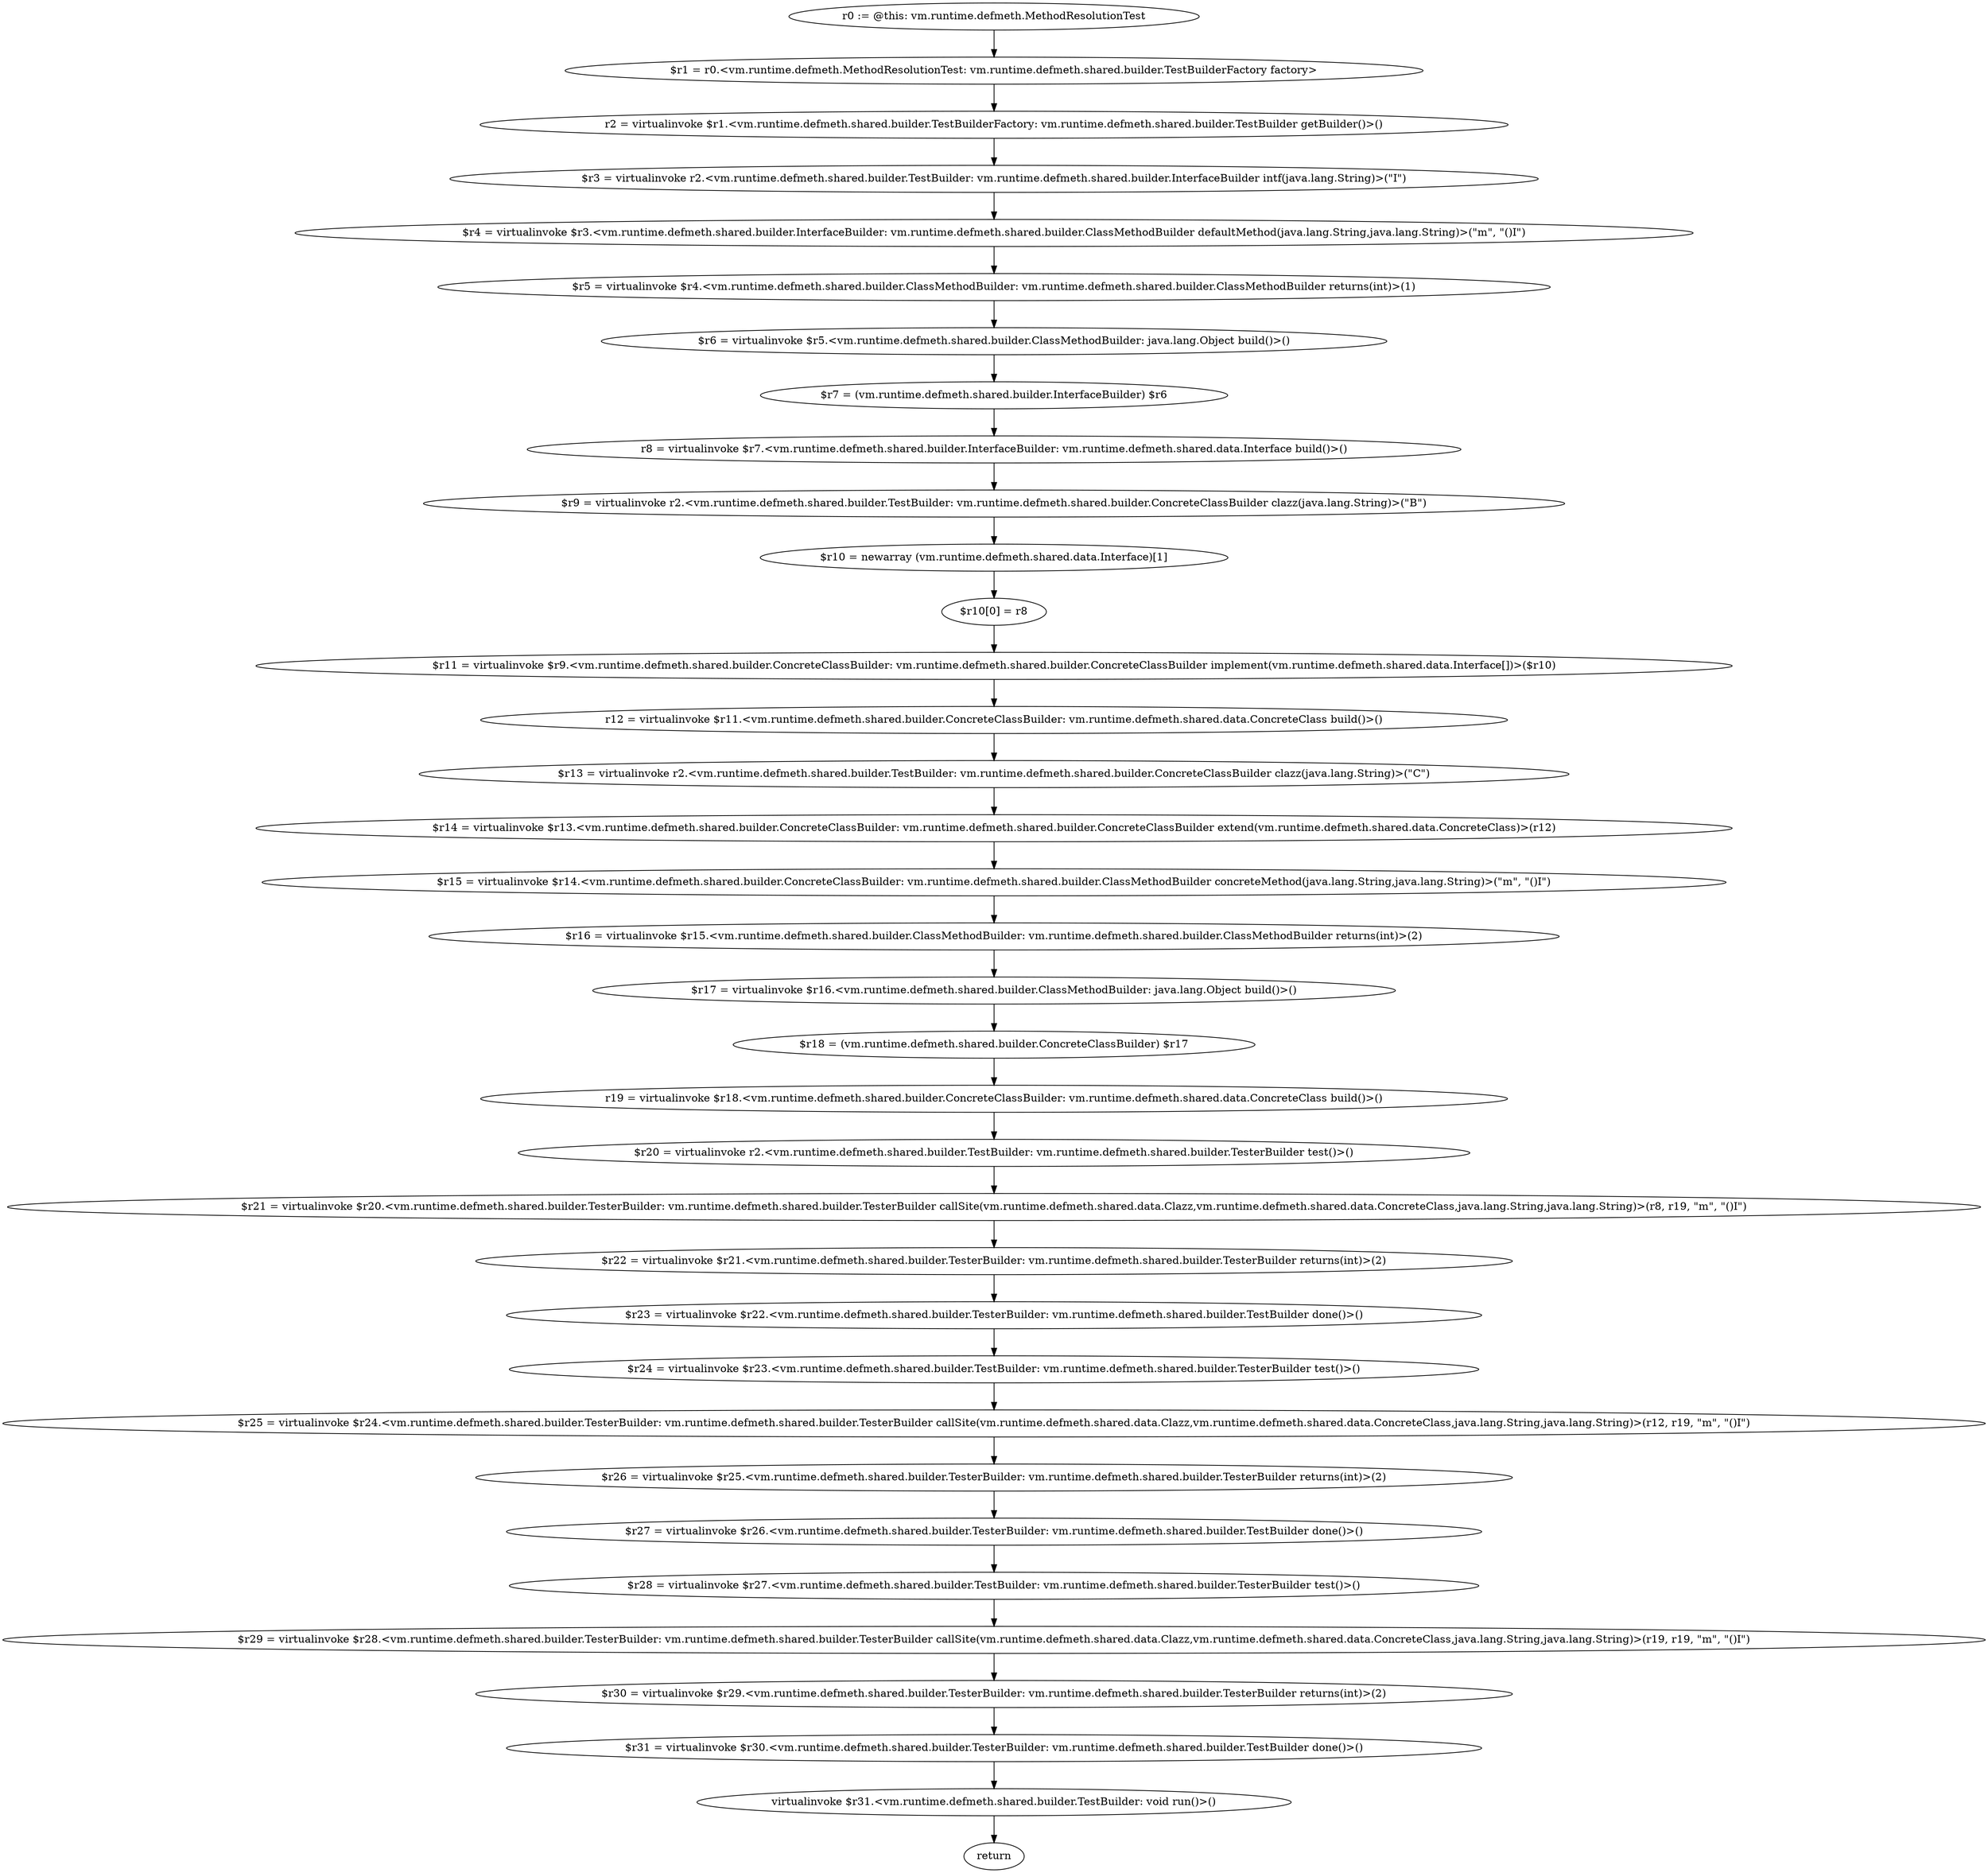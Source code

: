 digraph "unitGraph" {
    "r0 := @this: vm.runtime.defmeth.MethodResolutionTest"
    "$r1 = r0.<vm.runtime.defmeth.MethodResolutionTest: vm.runtime.defmeth.shared.builder.TestBuilderFactory factory>"
    "r2 = virtualinvoke $r1.<vm.runtime.defmeth.shared.builder.TestBuilderFactory: vm.runtime.defmeth.shared.builder.TestBuilder getBuilder()>()"
    "$r3 = virtualinvoke r2.<vm.runtime.defmeth.shared.builder.TestBuilder: vm.runtime.defmeth.shared.builder.InterfaceBuilder intf(java.lang.String)>(\"I\")"
    "$r4 = virtualinvoke $r3.<vm.runtime.defmeth.shared.builder.InterfaceBuilder: vm.runtime.defmeth.shared.builder.ClassMethodBuilder defaultMethod(java.lang.String,java.lang.String)>(\"m\", \"()I\")"
    "$r5 = virtualinvoke $r4.<vm.runtime.defmeth.shared.builder.ClassMethodBuilder: vm.runtime.defmeth.shared.builder.ClassMethodBuilder returns(int)>(1)"
    "$r6 = virtualinvoke $r5.<vm.runtime.defmeth.shared.builder.ClassMethodBuilder: java.lang.Object build()>()"
    "$r7 = (vm.runtime.defmeth.shared.builder.InterfaceBuilder) $r6"
    "r8 = virtualinvoke $r7.<vm.runtime.defmeth.shared.builder.InterfaceBuilder: vm.runtime.defmeth.shared.data.Interface build()>()"
    "$r9 = virtualinvoke r2.<vm.runtime.defmeth.shared.builder.TestBuilder: vm.runtime.defmeth.shared.builder.ConcreteClassBuilder clazz(java.lang.String)>(\"B\")"
    "$r10 = newarray (vm.runtime.defmeth.shared.data.Interface)[1]"
    "$r10[0] = r8"
    "$r11 = virtualinvoke $r9.<vm.runtime.defmeth.shared.builder.ConcreteClassBuilder: vm.runtime.defmeth.shared.builder.ConcreteClassBuilder implement(vm.runtime.defmeth.shared.data.Interface[])>($r10)"
    "r12 = virtualinvoke $r11.<vm.runtime.defmeth.shared.builder.ConcreteClassBuilder: vm.runtime.defmeth.shared.data.ConcreteClass build()>()"
    "$r13 = virtualinvoke r2.<vm.runtime.defmeth.shared.builder.TestBuilder: vm.runtime.defmeth.shared.builder.ConcreteClassBuilder clazz(java.lang.String)>(\"C\")"
    "$r14 = virtualinvoke $r13.<vm.runtime.defmeth.shared.builder.ConcreteClassBuilder: vm.runtime.defmeth.shared.builder.ConcreteClassBuilder extend(vm.runtime.defmeth.shared.data.ConcreteClass)>(r12)"
    "$r15 = virtualinvoke $r14.<vm.runtime.defmeth.shared.builder.ConcreteClassBuilder: vm.runtime.defmeth.shared.builder.ClassMethodBuilder concreteMethod(java.lang.String,java.lang.String)>(\"m\", \"()I\")"
    "$r16 = virtualinvoke $r15.<vm.runtime.defmeth.shared.builder.ClassMethodBuilder: vm.runtime.defmeth.shared.builder.ClassMethodBuilder returns(int)>(2)"
    "$r17 = virtualinvoke $r16.<vm.runtime.defmeth.shared.builder.ClassMethodBuilder: java.lang.Object build()>()"
    "$r18 = (vm.runtime.defmeth.shared.builder.ConcreteClassBuilder) $r17"
    "r19 = virtualinvoke $r18.<vm.runtime.defmeth.shared.builder.ConcreteClassBuilder: vm.runtime.defmeth.shared.data.ConcreteClass build()>()"
    "$r20 = virtualinvoke r2.<vm.runtime.defmeth.shared.builder.TestBuilder: vm.runtime.defmeth.shared.builder.TesterBuilder test()>()"
    "$r21 = virtualinvoke $r20.<vm.runtime.defmeth.shared.builder.TesterBuilder: vm.runtime.defmeth.shared.builder.TesterBuilder callSite(vm.runtime.defmeth.shared.data.Clazz,vm.runtime.defmeth.shared.data.ConcreteClass,java.lang.String,java.lang.String)>(r8, r19, \"m\", \"()I\")"
    "$r22 = virtualinvoke $r21.<vm.runtime.defmeth.shared.builder.TesterBuilder: vm.runtime.defmeth.shared.builder.TesterBuilder returns(int)>(2)"
    "$r23 = virtualinvoke $r22.<vm.runtime.defmeth.shared.builder.TesterBuilder: vm.runtime.defmeth.shared.builder.TestBuilder done()>()"
    "$r24 = virtualinvoke $r23.<vm.runtime.defmeth.shared.builder.TestBuilder: vm.runtime.defmeth.shared.builder.TesterBuilder test()>()"
    "$r25 = virtualinvoke $r24.<vm.runtime.defmeth.shared.builder.TesterBuilder: vm.runtime.defmeth.shared.builder.TesterBuilder callSite(vm.runtime.defmeth.shared.data.Clazz,vm.runtime.defmeth.shared.data.ConcreteClass,java.lang.String,java.lang.String)>(r12, r19, \"m\", \"()I\")"
    "$r26 = virtualinvoke $r25.<vm.runtime.defmeth.shared.builder.TesterBuilder: vm.runtime.defmeth.shared.builder.TesterBuilder returns(int)>(2)"
    "$r27 = virtualinvoke $r26.<vm.runtime.defmeth.shared.builder.TesterBuilder: vm.runtime.defmeth.shared.builder.TestBuilder done()>()"
    "$r28 = virtualinvoke $r27.<vm.runtime.defmeth.shared.builder.TestBuilder: vm.runtime.defmeth.shared.builder.TesterBuilder test()>()"
    "$r29 = virtualinvoke $r28.<vm.runtime.defmeth.shared.builder.TesterBuilder: vm.runtime.defmeth.shared.builder.TesterBuilder callSite(vm.runtime.defmeth.shared.data.Clazz,vm.runtime.defmeth.shared.data.ConcreteClass,java.lang.String,java.lang.String)>(r19, r19, \"m\", \"()I\")"
    "$r30 = virtualinvoke $r29.<vm.runtime.defmeth.shared.builder.TesterBuilder: vm.runtime.defmeth.shared.builder.TesterBuilder returns(int)>(2)"
    "$r31 = virtualinvoke $r30.<vm.runtime.defmeth.shared.builder.TesterBuilder: vm.runtime.defmeth.shared.builder.TestBuilder done()>()"
    "virtualinvoke $r31.<vm.runtime.defmeth.shared.builder.TestBuilder: void run()>()"
    "return"
    "r0 := @this: vm.runtime.defmeth.MethodResolutionTest"->"$r1 = r0.<vm.runtime.defmeth.MethodResolutionTest: vm.runtime.defmeth.shared.builder.TestBuilderFactory factory>";
    "$r1 = r0.<vm.runtime.defmeth.MethodResolutionTest: vm.runtime.defmeth.shared.builder.TestBuilderFactory factory>"->"r2 = virtualinvoke $r1.<vm.runtime.defmeth.shared.builder.TestBuilderFactory: vm.runtime.defmeth.shared.builder.TestBuilder getBuilder()>()";
    "r2 = virtualinvoke $r1.<vm.runtime.defmeth.shared.builder.TestBuilderFactory: vm.runtime.defmeth.shared.builder.TestBuilder getBuilder()>()"->"$r3 = virtualinvoke r2.<vm.runtime.defmeth.shared.builder.TestBuilder: vm.runtime.defmeth.shared.builder.InterfaceBuilder intf(java.lang.String)>(\"I\")";
    "$r3 = virtualinvoke r2.<vm.runtime.defmeth.shared.builder.TestBuilder: vm.runtime.defmeth.shared.builder.InterfaceBuilder intf(java.lang.String)>(\"I\")"->"$r4 = virtualinvoke $r3.<vm.runtime.defmeth.shared.builder.InterfaceBuilder: vm.runtime.defmeth.shared.builder.ClassMethodBuilder defaultMethod(java.lang.String,java.lang.String)>(\"m\", \"()I\")";
    "$r4 = virtualinvoke $r3.<vm.runtime.defmeth.shared.builder.InterfaceBuilder: vm.runtime.defmeth.shared.builder.ClassMethodBuilder defaultMethod(java.lang.String,java.lang.String)>(\"m\", \"()I\")"->"$r5 = virtualinvoke $r4.<vm.runtime.defmeth.shared.builder.ClassMethodBuilder: vm.runtime.defmeth.shared.builder.ClassMethodBuilder returns(int)>(1)";
    "$r5 = virtualinvoke $r4.<vm.runtime.defmeth.shared.builder.ClassMethodBuilder: vm.runtime.defmeth.shared.builder.ClassMethodBuilder returns(int)>(1)"->"$r6 = virtualinvoke $r5.<vm.runtime.defmeth.shared.builder.ClassMethodBuilder: java.lang.Object build()>()";
    "$r6 = virtualinvoke $r5.<vm.runtime.defmeth.shared.builder.ClassMethodBuilder: java.lang.Object build()>()"->"$r7 = (vm.runtime.defmeth.shared.builder.InterfaceBuilder) $r6";
    "$r7 = (vm.runtime.defmeth.shared.builder.InterfaceBuilder) $r6"->"r8 = virtualinvoke $r7.<vm.runtime.defmeth.shared.builder.InterfaceBuilder: vm.runtime.defmeth.shared.data.Interface build()>()";
    "r8 = virtualinvoke $r7.<vm.runtime.defmeth.shared.builder.InterfaceBuilder: vm.runtime.defmeth.shared.data.Interface build()>()"->"$r9 = virtualinvoke r2.<vm.runtime.defmeth.shared.builder.TestBuilder: vm.runtime.defmeth.shared.builder.ConcreteClassBuilder clazz(java.lang.String)>(\"B\")";
    "$r9 = virtualinvoke r2.<vm.runtime.defmeth.shared.builder.TestBuilder: vm.runtime.defmeth.shared.builder.ConcreteClassBuilder clazz(java.lang.String)>(\"B\")"->"$r10 = newarray (vm.runtime.defmeth.shared.data.Interface)[1]";
    "$r10 = newarray (vm.runtime.defmeth.shared.data.Interface)[1]"->"$r10[0] = r8";
    "$r10[0] = r8"->"$r11 = virtualinvoke $r9.<vm.runtime.defmeth.shared.builder.ConcreteClassBuilder: vm.runtime.defmeth.shared.builder.ConcreteClassBuilder implement(vm.runtime.defmeth.shared.data.Interface[])>($r10)";
    "$r11 = virtualinvoke $r9.<vm.runtime.defmeth.shared.builder.ConcreteClassBuilder: vm.runtime.defmeth.shared.builder.ConcreteClassBuilder implement(vm.runtime.defmeth.shared.data.Interface[])>($r10)"->"r12 = virtualinvoke $r11.<vm.runtime.defmeth.shared.builder.ConcreteClassBuilder: vm.runtime.defmeth.shared.data.ConcreteClass build()>()";
    "r12 = virtualinvoke $r11.<vm.runtime.defmeth.shared.builder.ConcreteClassBuilder: vm.runtime.defmeth.shared.data.ConcreteClass build()>()"->"$r13 = virtualinvoke r2.<vm.runtime.defmeth.shared.builder.TestBuilder: vm.runtime.defmeth.shared.builder.ConcreteClassBuilder clazz(java.lang.String)>(\"C\")";
    "$r13 = virtualinvoke r2.<vm.runtime.defmeth.shared.builder.TestBuilder: vm.runtime.defmeth.shared.builder.ConcreteClassBuilder clazz(java.lang.String)>(\"C\")"->"$r14 = virtualinvoke $r13.<vm.runtime.defmeth.shared.builder.ConcreteClassBuilder: vm.runtime.defmeth.shared.builder.ConcreteClassBuilder extend(vm.runtime.defmeth.shared.data.ConcreteClass)>(r12)";
    "$r14 = virtualinvoke $r13.<vm.runtime.defmeth.shared.builder.ConcreteClassBuilder: vm.runtime.defmeth.shared.builder.ConcreteClassBuilder extend(vm.runtime.defmeth.shared.data.ConcreteClass)>(r12)"->"$r15 = virtualinvoke $r14.<vm.runtime.defmeth.shared.builder.ConcreteClassBuilder: vm.runtime.defmeth.shared.builder.ClassMethodBuilder concreteMethod(java.lang.String,java.lang.String)>(\"m\", \"()I\")";
    "$r15 = virtualinvoke $r14.<vm.runtime.defmeth.shared.builder.ConcreteClassBuilder: vm.runtime.defmeth.shared.builder.ClassMethodBuilder concreteMethod(java.lang.String,java.lang.String)>(\"m\", \"()I\")"->"$r16 = virtualinvoke $r15.<vm.runtime.defmeth.shared.builder.ClassMethodBuilder: vm.runtime.defmeth.shared.builder.ClassMethodBuilder returns(int)>(2)";
    "$r16 = virtualinvoke $r15.<vm.runtime.defmeth.shared.builder.ClassMethodBuilder: vm.runtime.defmeth.shared.builder.ClassMethodBuilder returns(int)>(2)"->"$r17 = virtualinvoke $r16.<vm.runtime.defmeth.shared.builder.ClassMethodBuilder: java.lang.Object build()>()";
    "$r17 = virtualinvoke $r16.<vm.runtime.defmeth.shared.builder.ClassMethodBuilder: java.lang.Object build()>()"->"$r18 = (vm.runtime.defmeth.shared.builder.ConcreteClassBuilder) $r17";
    "$r18 = (vm.runtime.defmeth.shared.builder.ConcreteClassBuilder) $r17"->"r19 = virtualinvoke $r18.<vm.runtime.defmeth.shared.builder.ConcreteClassBuilder: vm.runtime.defmeth.shared.data.ConcreteClass build()>()";
    "r19 = virtualinvoke $r18.<vm.runtime.defmeth.shared.builder.ConcreteClassBuilder: vm.runtime.defmeth.shared.data.ConcreteClass build()>()"->"$r20 = virtualinvoke r2.<vm.runtime.defmeth.shared.builder.TestBuilder: vm.runtime.defmeth.shared.builder.TesterBuilder test()>()";
    "$r20 = virtualinvoke r2.<vm.runtime.defmeth.shared.builder.TestBuilder: vm.runtime.defmeth.shared.builder.TesterBuilder test()>()"->"$r21 = virtualinvoke $r20.<vm.runtime.defmeth.shared.builder.TesterBuilder: vm.runtime.defmeth.shared.builder.TesterBuilder callSite(vm.runtime.defmeth.shared.data.Clazz,vm.runtime.defmeth.shared.data.ConcreteClass,java.lang.String,java.lang.String)>(r8, r19, \"m\", \"()I\")";
    "$r21 = virtualinvoke $r20.<vm.runtime.defmeth.shared.builder.TesterBuilder: vm.runtime.defmeth.shared.builder.TesterBuilder callSite(vm.runtime.defmeth.shared.data.Clazz,vm.runtime.defmeth.shared.data.ConcreteClass,java.lang.String,java.lang.String)>(r8, r19, \"m\", \"()I\")"->"$r22 = virtualinvoke $r21.<vm.runtime.defmeth.shared.builder.TesterBuilder: vm.runtime.defmeth.shared.builder.TesterBuilder returns(int)>(2)";
    "$r22 = virtualinvoke $r21.<vm.runtime.defmeth.shared.builder.TesterBuilder: vm.runtime.defmeth.shared.builder.TesterBuilder returns(int)>(2)"->"$r23 = virtualinvoke $r22.<vm.runtime.defmeth.shared.builder.TesterBuilder: vm.runtime.defmeth.shared.builder.TestBuilder done()>()";
    "$r23 = virtualinvoke $r22.<vm.runtime.defmeth.shared.builder.TesterBuilder: vm.runtime.defmeth.shared.builder.TestBuilder done()>()"->"$r24 = virtualinvoke $r23.<vm.runtime.defmeth.shared.builder.TestBuilder: vm.runtime.defmeth.shared.builder.TesterBuilder test()>()";
    "$r24 = virtualinvoke $r23.<vm.runtime.defmeth.shared.builder.TestBuilder: vm.runtime.defmeth.shared.builder.TesterBuilder test()>()"->"$r25 = virtualinvoke $r24.<vm.runtime.defmeth.shared.builder.TesterBuilder: vm.runtime.defmeth.shared.builder.TesterBuilder callSite(vm.runtime.defmeth.shared.data.Clazz,vm.runtime.defmeth.shared.data.ConcreteClass,java.lang.String,java.lang.String)>(r12, r19, \"m\", \"()I\")";
    "$r25 = virtualinvoke $r24.<vm.runtime.defmeth.shared.builder.TesterBuilder: vm.runtime.defmeth.shared.builder.TesterBuilder callSite(vm.runtime.defmeth.shared.data.Clazz,vm.runtime.defmeth.shared.data.ConcreteClass,java.lang.String,java.lang.String)>(r12, r19, \"m\", \"()I\")"->"$r26 = virtualinvoke $r25.<vm.runtime.defmeth.shared.builder.TesterBuilder: vm.runtime.defmeth.shared.builder.TesterBuilder returns(int)>(2)";
    "$r26 = virtualinvoke $r25.<vm.runtime.defmeth.shared.builder.TesterBuilder: vm.runtime.defmeth.shared.builder.TesterBuilder returns(int)>(2)"->"$r27 = virtualinvoke $r26.<vm.runtime.defmeth.shared.builder.TesterBuilder: vm.runtime.defmeth.shared.builder.TestBuilder done()>()";
    "$r27 = virtualinvoke $r26.<vm.runtime.defmeth.shared.builder.TesterBuilder: vm.runtime.defmeth.shared.builder.TestBuilder done()>()"->"$r28 = virtualinvoke $r27.<vm.runtime.defmeth.shared.builder.TestBuilder: vm.runtime.defmeth.shared.builder.TesterBuilder test()>()";
    "$r28 = virtualinvoke $r27.<vm.runtime.defmeth.shared.builder.TestBuilder: vm.runtime.defmeth.shared.builder.TesterBuilder test()>()"->"$r29 = virtualinvoke $r28.<vm.runtime.defmeth.shared.builder.TesterBuilder: vm.runtime.defmeth.shared.builder.TesterBuilder callSite(vm.runtime.defmeth.shared.data.Clazz,vm.runtime.defmeth.shared.data.ConcreteClass,java.lang.String,java.lang.String)>(r19, r19, \"m\", \"()I\")";
    "$r29 = virtualinvoke $r28.<vm.runtime.defmeth.shared.builder.TesterBuilder: vm.runtime.defmeth.shared.builder.TesterBuilder callSite(vm.runtime.defmeth.shared.data.Clazz,vm.runtime.defmeth.shared.data.ConcreteClass,java.lang.String,java.lang.String)>(r19, r19, \"m\", \"()I\")"->"$r30 = virtualinvoke $r29.<vm.runtime.defmeth.shared.builder.TesterBuilder: vm.runtime.defmeth.shared.builder.TesterBuilder returns(int)>(2)";
    "$r30 = virtualinvoke $r29.<vm.runtime.defmeth.shared.builder.TesterBuilder: vm.runtime.defmeth.shared.builder.TesterBuilder returns(int)>(2)"->"$r31 = virtualinvoke $r30.<vm.runtime.defmeth.shared.builder.TesterBuilder: vm.runtime.defmeth.shared.builder.TestBuilder done()>()";
    "$r31 = virtualinvoke $r30.<vm.runtime.defmeth.shared.builder.TesterBuilder: vm.runtime.defmeth.shared.builder.TestBuilder done()>()"->"virtualinvoke $r31.<vm.runtime.defmeth.shared.builder.TestBuilder: void run()>()";
    "virtualinvoke $r31.<vm.runtime.defmeth.shared.builder.TestBuilder: void run()>()"->"return";
}
